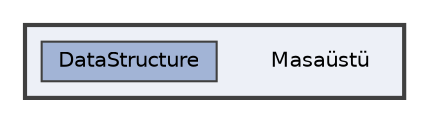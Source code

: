 digraph "C:/Users/ahmet/OneDrive/Masaüstü"
{
 // INTERACTIVE_SVG=YES
 // LATEX_PDF_SIZE
  bgcolor="transparent";
  edge [fontname=Helvetica,fontsize=10,labelfontname=Helvetica,labelfontsize=10];
  node [fontname=Helvetica,fontsize=10,shape=box,height=0.2,width=0.4];
  compound=true
  subgraph clusterdir_dfe968290d3b0ee03e08f374edd30ee3 {
    graph [ bgcolor="#edf0f7", pencolor="grey25", label="", fontname=Helvetica,fontsize=10 style="filled,bold", URL="dir_dfe968290d3b0ee03e08f374edd30ee3.html",tooltip=""]
    dir_dfe968290d3b0ee03e08f374edd30ee3 [shape=plaintext, label="Masaüstü"];
  dir_87f260dbaa04f06c7d57423ba5ebac9d [label="DataStructure", fillcolor="#a2b4d6", color="grey25", style="filled", URL="dir_87f260dbaa04f06c7d57423ba5ebac9d.html",tooltip=""];
  }
}
